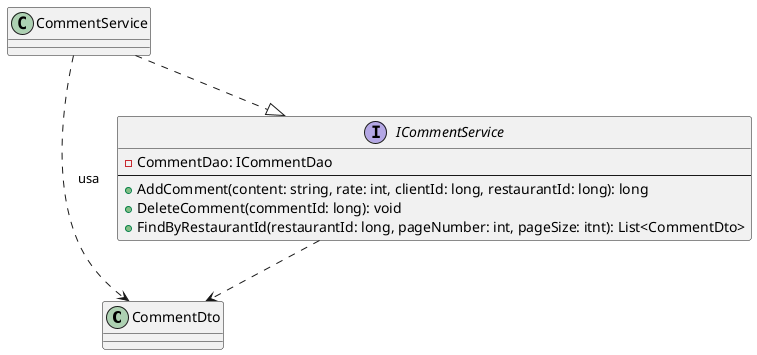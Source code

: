 @startuml Diagrama de Clases para CommentService
' DTO
class CommentDto {}

interface ICommentService {
    -CommentDao: ICommentDao
    --
    +AddComment(content: string, rate: int, clientId: long, restaurantId: long): long
    +DeleteComment(commentId: long): void
    +FindByRestaurantId(restaurantId: long, pageNumber: int, pageSize: itnt): List<CommentDto>
}

class CommentService {
}

CommentService ..|> ICommentService
CommentService ..> CommentDto : usa

ICommentService ..> CommentDto
